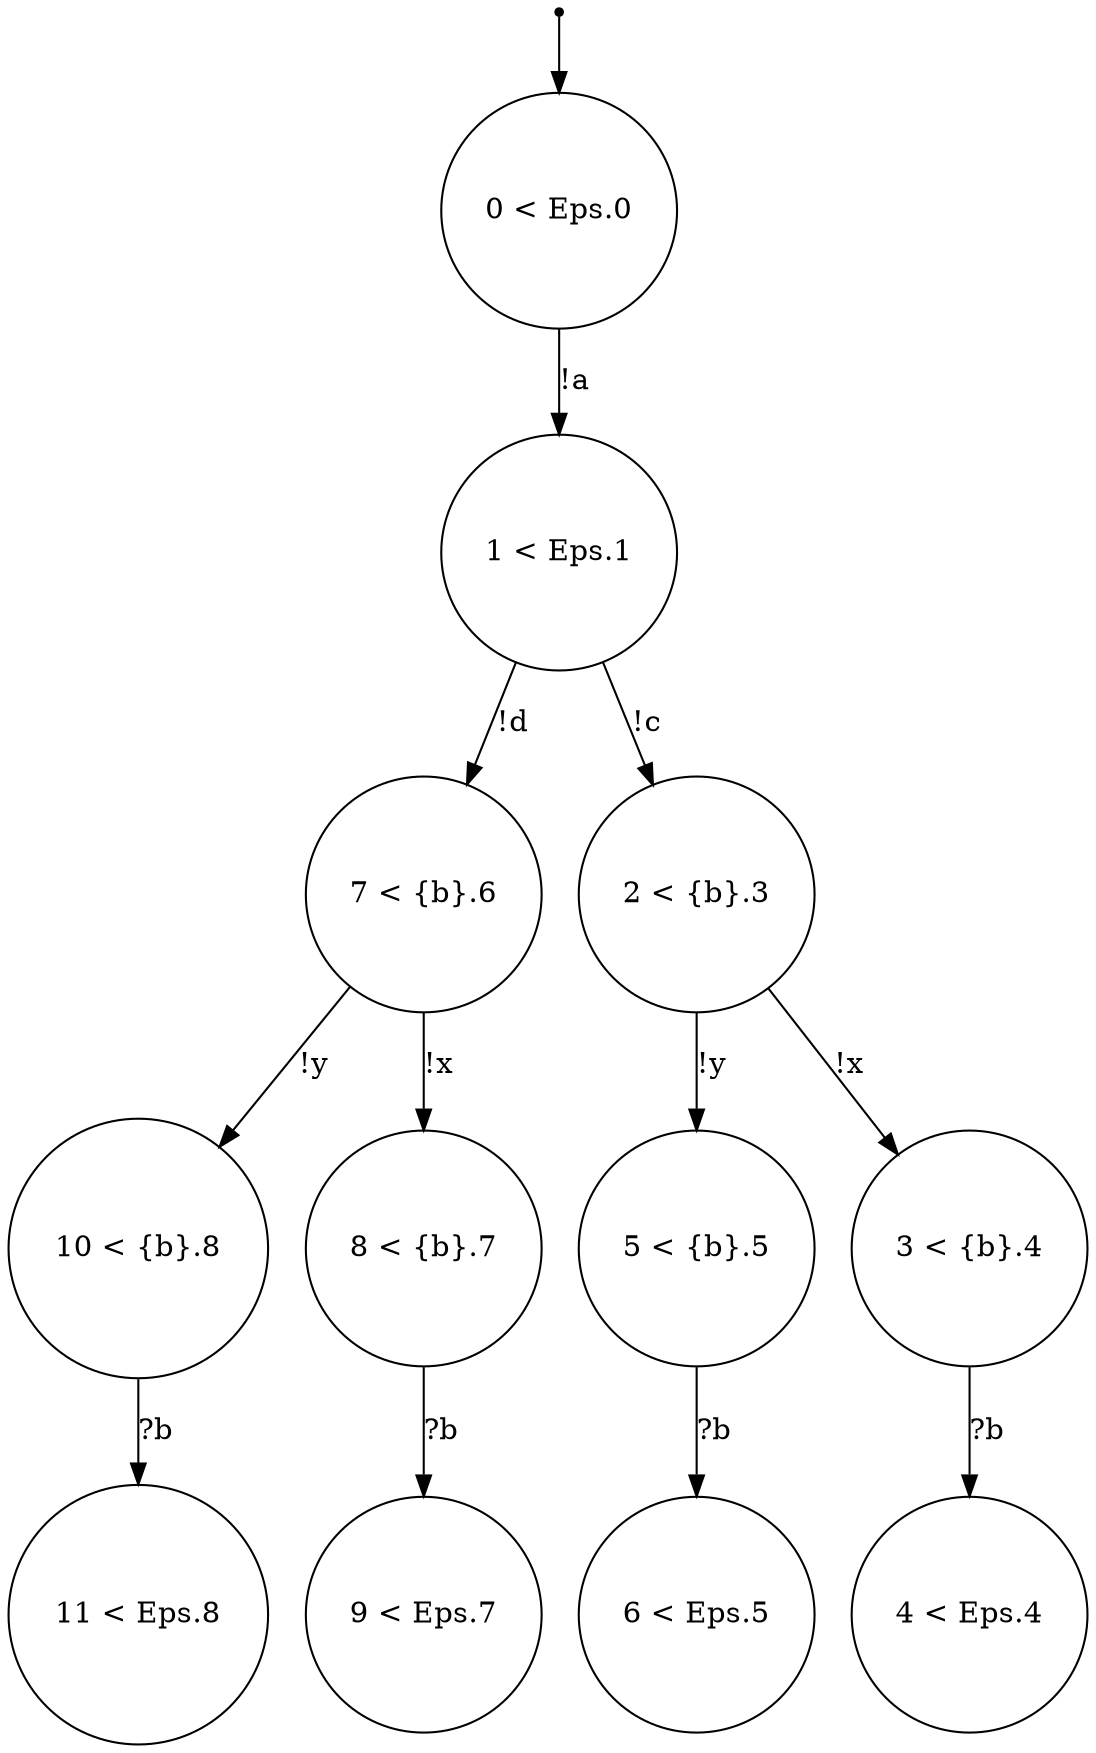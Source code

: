 digraph {
 node [shape=point] ENTRY
 node [shape=circle]
7 [label="7 < {b}.6
"]
10 [label="10 < {b}.8
"]
11 [label="11 < Eps.8
"]
2 [label="2 < {b}.3
"]
5 [label="5 < {b}.5
"]
9 [label="9 < Eps.7
"]
3 [label="3 < {b}.4
"]
8 [label="8 < {b}.7
"]
6 [label="6 < Eps.5
"]
1 [label="1 < Eps.1
"]
4 [label="4 < Eps.4
"]
0 [label="0 < Eps.0
"]
ENTRY -> 0
3 -> 4 [label="?b"]
5 -> 6 [label="?b"]
7 -> 8 [label="!x"]
2 -> 5 [label="!y"]
7 -> 10 [label="!y"]
10 -> 11 [label="?b"]
0 -> 1 [label="!a"]
1 -> 7 [label="!d"]
8 -> 9 [label="?b"]
2 -> 3 [label="!x"]
1 -> 2 [label="!c"]

}